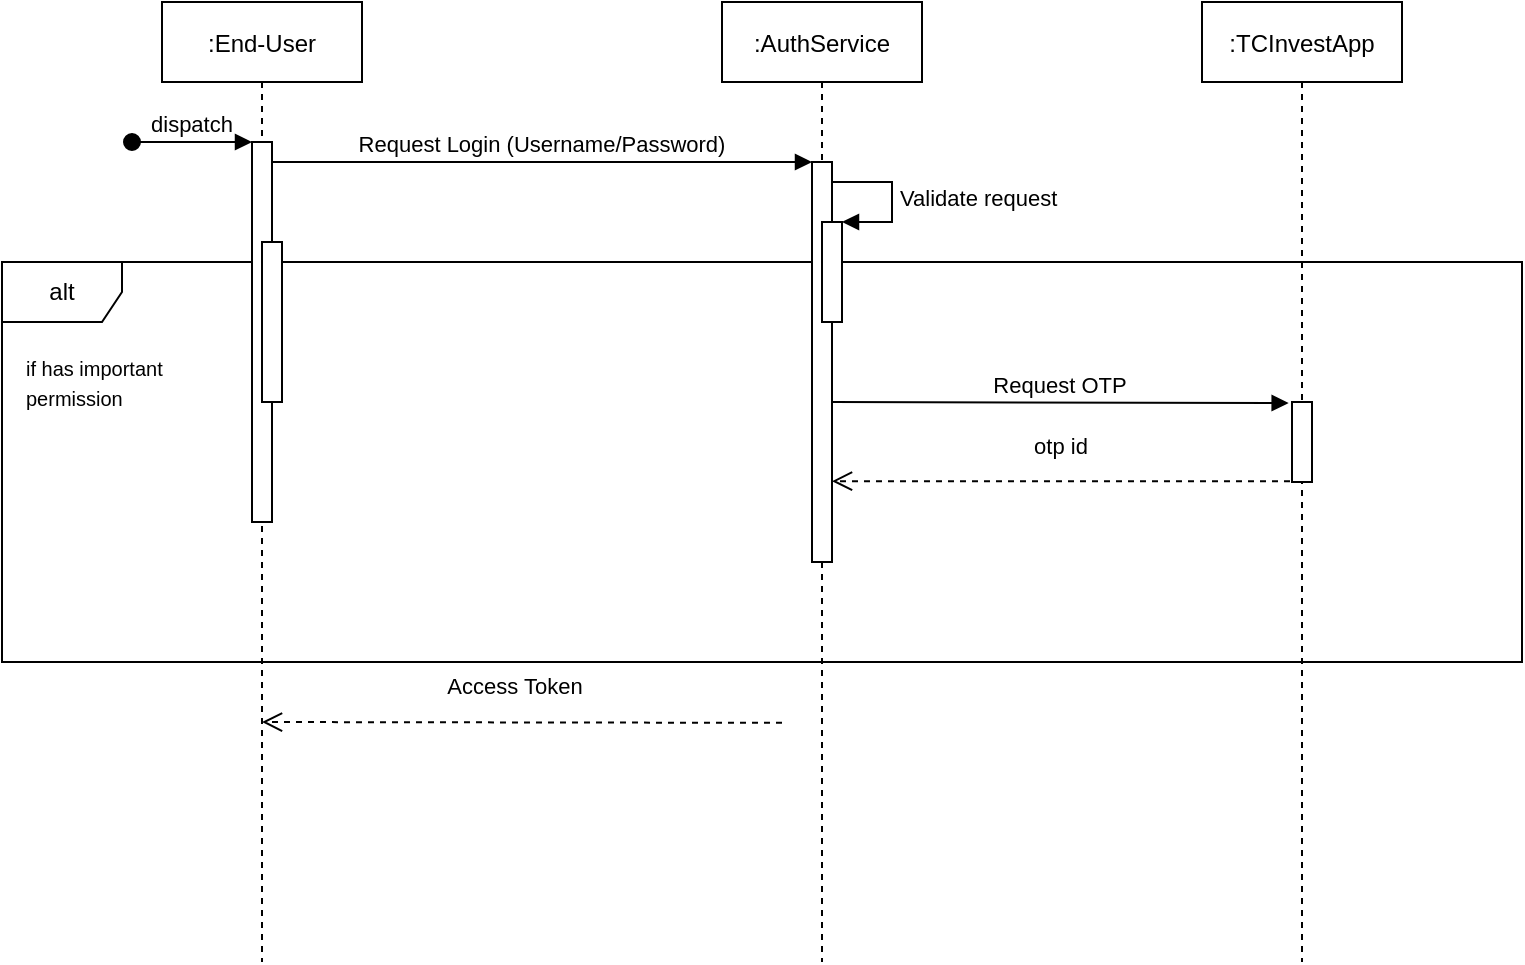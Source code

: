 <mxfile version="18.0.2" type="github">
  <diagram id="kgpKYQtTHZ0yAKxKKP6v" name="Page-1">
    <mxGraphModel dx="1185" dy="667" grid="1" gridSize="10" guides="1" tooltips="1" connect="1" arrows="1" fold="1" page="1" pageScale="1" pageWidth="850" pageHeight="1100" math="0" shadow="0">
      <root>
        <mxCell id="0" />
        <mxCell id="1" parent="0" />
        <mxCell id="3nuBFxr9cyL0pnOWT2aG-1" value=":End-User" style="shape=umlLifeline;perimeter=lifelinePerimeter;container=1;collapsible=0;recursiveResize=0;rounded=0;shadow=0;strokeWidth=1;" parent="1" vertex="1">
          <mxGeometry x="120" y="80" width="100" height="480" as="geometry" />
        </mxCell>
        <mxCell id="vrLLMImg2jQ18DgA4Fgj-4" value="alt" style="shape=umlFrame;whiteSpace=wrap;html=1;" vertex="1" parent="3nuBFxr9cyL0pnOWT2aG-1">
          <mxGeometry x="-80" y="130" width="760" height="200" as="geometry" />
        </mxCell>
        <mxCell id="3nuBFxr9cyL0pnOWT2aG-2" value="" style="points=[];perimeter=orthogonalPerimeter;rounded=0;shadow=0;strokeWidth=1;" parent="3nuBFxr9cyL0pnOWT2aG-1" vertex="1">
          <mxGeometry x="45" y="70" width="10" height="190" as="geometry" />
        </mxCell>
        <mxCell id="3nuBFxr9cyL0pnOWT2aG-3" value="dispatch" style="verticalAlign=bottom;startArrow=oval;endArrow=block;startSize=8;shadow=0;strokeWidth=1;" parent="3nuBFxr9cyL0pnOWT2aG-1" target="3nuBFxr9cyL0pnOWT2aG-2" edge="1">
          <mxGeometry relative="1" as="geometry">
            <mxPoint x="-15" y="70" as="sourcePoint" />
          </mxGeometry>
        </mxCell>
        <mxCell id="3nuBFxr9cyL0pnOWT2aG-4" value="" style="points=[];perimeter=orthogonalPerimeter;rounded=0;shadow=0;strokeWidth=1;" parent="3nuBFxr9cyL0pnOWT2aG-1" vertex="1">
          <mxGeometry x="50" y="120" width="10" height="80" as="geometry" />
        </mxCell>
        <mxCell id="vrLLMImg2jQ18DgA4Fgj-11" value="&lt;font style=&quot;font-size: 10px;&quot;&gt;if has important&lt;br&gt;permission&lt;/font&gt;" style="text;html=1;align=left;verticalAlign=middle;resizable=0;points=[];autosize=1;strokeColor=none;fillColor=none;" vertex="1" parent="3nuBFxr9cyL0pnOWT2aG-1">
          <mxGeometry x="-70" y="170" width="80" height="40" as="geometry" />
        </mxCell>
        <mxCell id="3nuBFxr9cyL0pnOWT2aG-5" value=":AuthService" style="shape=umlLifeline;perimeter=lifelinePerimeter;container=1;collapsible=0;recursiveResize=0;rounded=0;shadow=0;strokeWidth=1;" parent="1" vertex="1">
          <mxGeometry x="400" y="80" width="100" height="480" as="geometry" />
        </mxCell>
        <mxCell id="3nuBFxr9cyL0pnOWT2aG-6" value="" style="points=[];perimeter=orthogonalPerimeter;rounded=0;shadow=0;strokeWidth=1;" parent="3nuBFxr9cyL0pnOWT2aG-5" vertex="1">
          <mxGeometry x="45" y="80" width="10" height="200" as="geometry" />
        </mxCell>
        <mxCell id="vrLLMImg2jQ18DgA4Fgj-1" value="" style="html=1;points=[];perimeter=orthogonalPerimeter;" vertex="1" parent="3nuBFxr9cyL0pnOWT2aG-5">
          <mxGeometry x="50" y="110" width="10" height="50" as="geometry" />
        </mxCell>
        <mxCell id="vrLLMImg2jQ18DgA4Fgj-2" value="Validate request" style="edgeStyle=orthogonalEdgeStyle;html=1;align=left;spacingLeft=2;endArrow=block;rounded=0;entryX=1;entryY=0;" edge="1" target="vrLLMImg2jQ18DgA4Fgj-1" parent="3nuBFxr9cyL0pnOWT2aG-5">
          <mxGeometry relative="1" as="geometry">
            <mxPoint x="55" y="90" as="sourcePoint" />
            <Array as="points">
              <mxPoint x="85" y="90" />
            </Array>
          </mxGeometry>
        </mxCell>
        <mxCell id="vrLLMImg2jQ18DgA4Fgj-12" value="Request OTP" style="verticalAlign=bottom;endArrow=block;shadow=0;strokeWidth=1;entryX=-0.167;entryY=0.013;entryDx=0;entryDy=0;entryPerimeter=0;" edge="1" parent="3nuBFxr9cyL0pnOWT2aG-5" target="vrLLMImg2jQ18DgA4Fgj-6">
          <mxGeometry relative="1" as="geometry">
            <mxPoint x="55" y="200" as="sourcePoint" />
            <mxPoint x="280" y="200" as="targetPoint" />
          </mxGeometry>
        </mxCell>
        <mxCell id="vrLLMImg2jQ18DgA4Fgj-13" value="otp id" style="html=1;verticalAlign=bottom;endArrow=open;dashed=1;endSize=8;rounded=0;exitX=0.5;exitY=0.992;exitDx=0;exitDy=0;exitPerimeter=0;" edge="1" parent="3nuBFxr9cyL0pnOWT2aG-5" source="vrLLMImg2jQ18DgA4Fgj-6">
          <mxGeometry x="0.035" y="-9" relative="1" as="geometry">
            <mxPoint x="315" y="240.0" as="sourcePoint" />
            <mxPoint x="55" y="239.58" as="targetPoint" />
            <mxPoint as="offset" />
          </mxGeometry>
        </mxCell>
        <mxCell id="3nuBFxr9cyL0pnOWT2aG-8" value="Request Login (Username/Password)" style="verticalAlign=bottom;endArrow=block;entryX=0;entryY=0;shadow=0;strokeWidth=1;" parent="1" source="3nuBFxr9cyL0pnOWT2aG-2" target="3nuBFxr9cyL0pnOWT2aG-6" edge="1">
          <mxGeometry relative="1" as="geometry">
            <mxPoint x="275" y="160" as="sourcePoint" />
          </mxGeometry>
        </mxCell>
        <mxCell id="vrLLMImg2jQ18DgA4Fgj-3" value="Access Token" style="html=1;verticalAlign=bottom;endArrow=open;dashed=1;endSize=8;rounded=0;" edge="1" parent="1">
          <mxGeometry x="0.035" y="-9" relative="1" as="geometry">
            <mxPoint x="430" y="440.42" as="sourcePoint" />
            <mxPoint x="170" y="440" as="targetPoint" />
            <mxPoint as="offset" />
          </mxGeometry>
        </mxCell>
        <mxCell id="vrLLMImg2jQ18DgA4Fgj-5" value=":TCInvestApp" style="shape=umlLifeline;perimeter=lifelinePerimeter;container=1;collapsible=0;recursiveResize=0;rounded=0;shadow=0;strokeWidth=1;" vertex="1" parent="1">
          <mxGeometry x="640" y="80" width="100" height="480" as="geometry" />
        </mxCell>
        <mxCell id="vrLLMImg2jQ18DgA4Fgj-6" value="" style="points=[];perimeter=orthogonalPerimeter;rounded=0;shadow=0;strokeWidth=1;" vertex="1" parent="vrLLMImg2jQ18DgA4Fgj-5">
          <mxGeometry x="45" y="200" width="10" height="40" as="geometry" />
        </mxCell>
      </root>
    </mxGraphModel>
  </diagram>
</mxfile>
